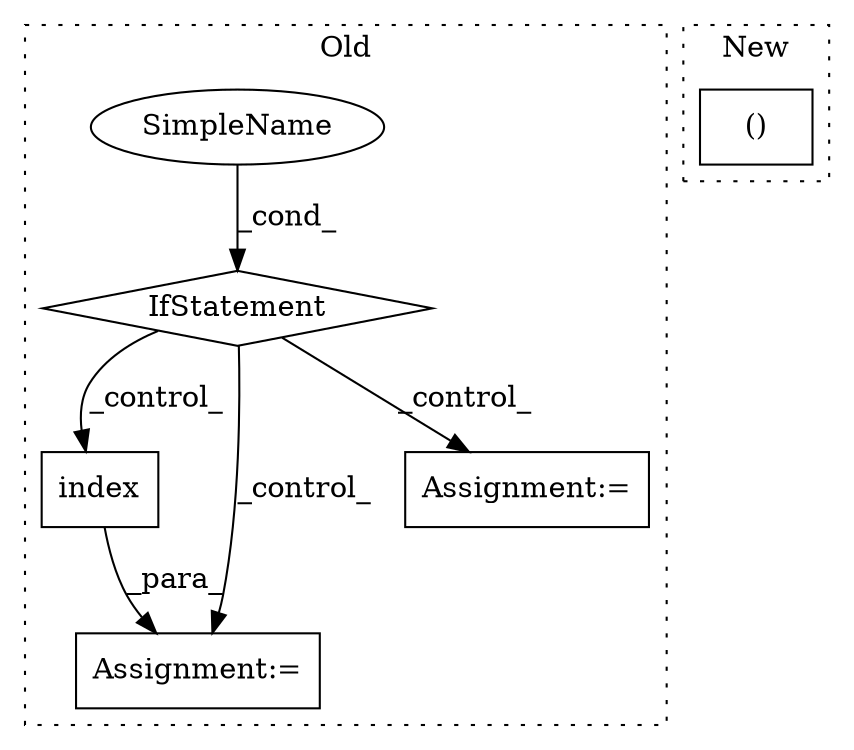 digraph G {
subgraph cluster0 {
1 [label="index" a="32" s="4795,4811" l="6,1" shape="box"];
3 [label="Assignment:=" a="7" s="4777" l="1" shape="box"];
4 [label="IfStatement" a="25" s="3104,3146" l="12,2" shape="diamond"];
5 [label="SimpleName" a="42" s="" l="" shape="ellipse"];
6 [label="Assignment:=" a="7" s="3222" l="1" shape="box"];
label = "Old";
style="dotted";
}
subgraph cluster1 {
2 [label="()" a="106" s="4878" l="33" shape="box"];
label = "New";
style="dotted";
}
1 -> 3 [label="_para_"];
4 -> 3 [label="_control_"];
4 -> 1 [label="_control_"];
4 -> 6 [label="_control_"];
5 -> 4 [label="_cond_"];
}